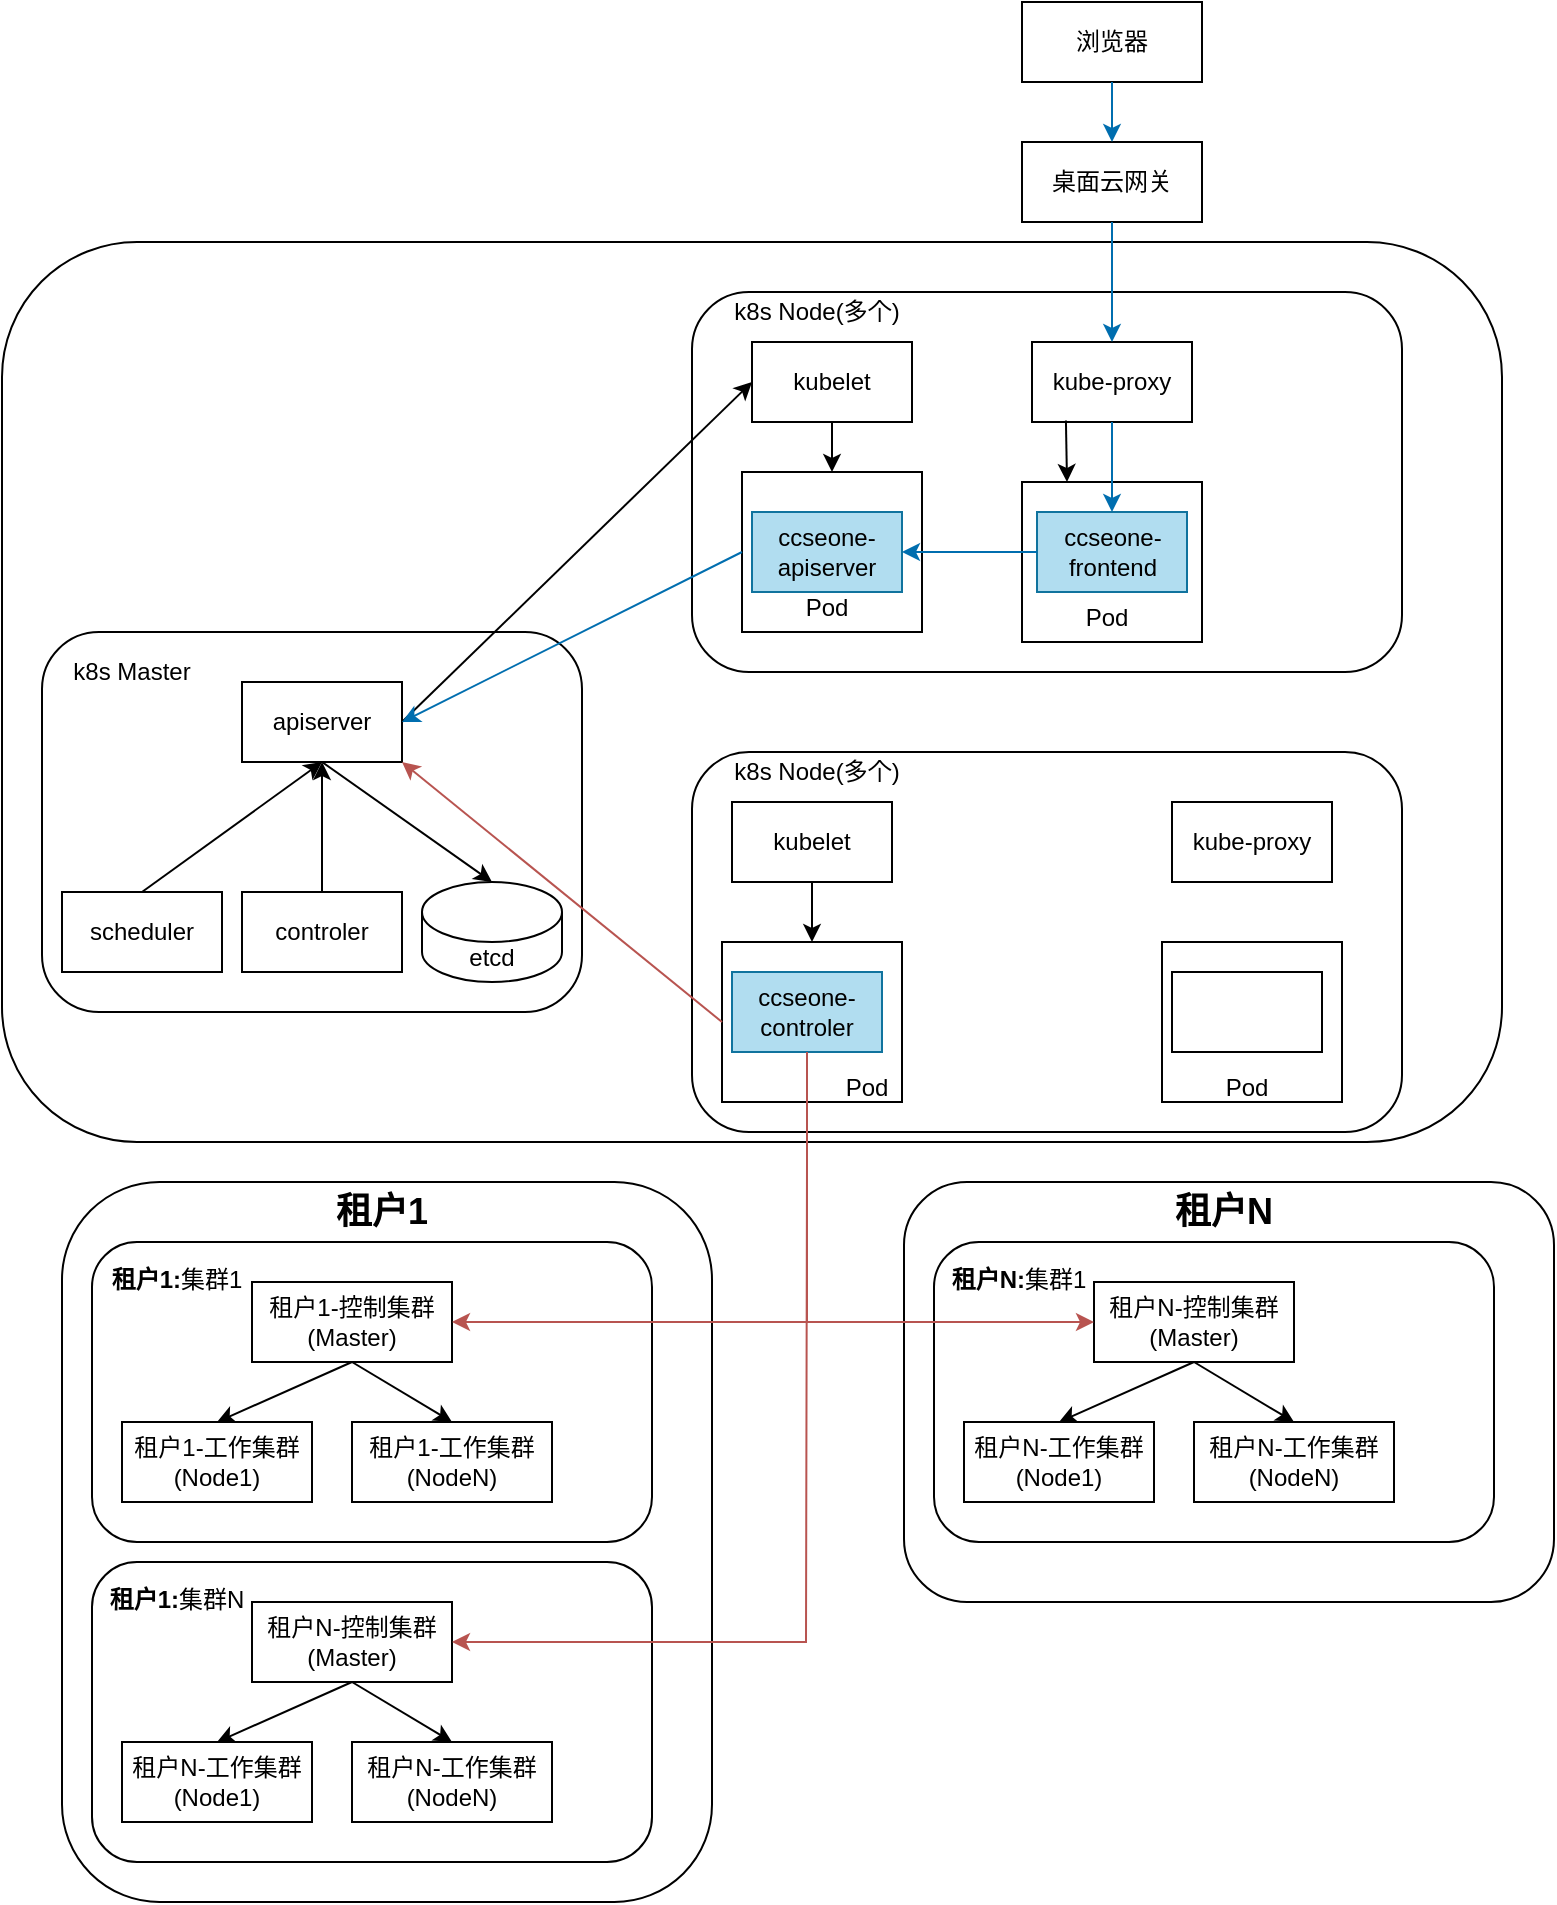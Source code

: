 <mxfile version="21.2.9" type="github">
  <diagram name="第 1 页" id="EIDiARR_dXdDSFOwPV3g">
    <mxGraphModel dx="1593" dy="884" grid="1" gridSize="10" guides="1" tooltips="1" connect="1" arrows="1" fold="1" page="1" pageScale="1" pageWidth="827" pageHeight="1169" math="0" shadow="0">
      <root>
        <mxCell id="0" />
        <mxCell id="1" parent="0" />
        <mxCell id="vyqBwXJfIFNPgKrzf0KV-235" value="" style="rounded=1;whiteSpace=wrap;html=1;" vertex="1" parent="1">
          <mxGeometry x="20" y="180" width="750" height="450" as="geometry" />
        </mxCell>
        <mxCell id="vyqBwXJfIFNPgKrzf0KV-17" value="" style="rounded=1;whiteSpace=wrap;html=1;" vertex="1" parent="1">
          <mxGeometry x="365" y="205" width="355" height="190" as="geometry" />
        </mxCell>
        <mxCell id="vyqBwXJfIFNPgKrzf0KV-22" value="k8s Node(多个)" style="text;html=1;strokeColor=none;fillColor=none;align=center;verticalAlign=middle;whiteSpace=wrap;rounded=0;" vertex="1" parent="1">
          <mxGeometry x="385" y="200" width="85" height="30" as="geometry" />
        </mxCell>
        <mxCell id="vyqBwXJfIFNPgKrzf0KV-27" value="kubelet" style="rounded=0;whiteSpace=wrap;html=1;" vertex="1" parent="1">
          <mxGeometry x="395" y="230" width="80" height="40" as="geometry" />
        </mxCell>
        <mxCell id="vyqBwXJfIFNPgKrzf0KV-28" value="kube-proxy" style="rounded=0;whiteSpace=wrap;html=1;" vertex="1" parent="1">
          <mxGeometry x="535" y="230" width="80" height="40" as="geometry" />
        </mxCell>
        <mxCell id="vyqBwXJfIFNPgKrzf0KV-31" value="" style="rounded=0;whiteSpace=wrap;html=1;" vertex="1" parent="1">
          <mxGeometry x="390" y="295" width="90" height="80" as="geometry" />
        </mxCell>
        <mxCell id="vyqBwXJfIFNPgKrzf0KV-32" value="ccseone-apiserver" style="rounded=0;whiteSpace=wrap;html=1;fillColor=#b1ddf0;strokeColor=#10739e;" vertex="1" parent="1">
          <mxGeometry x="395" y="315" width="75" height="40" as="geometry" />
        </mxCell>
        <mxCell id="vyqBwXJfIFNPgKrzf0KV-33" value="Pod" style="text;html=1;strokeColor=none;fillColor=none;align=center;verticalAlign=middle;whiteSpace=wrap;rounded=0;" vertex="1" parent="1">
          <mxGeometry x="400" y="355" width="65" height="15" as="geometry" />
        </mxCell>
        <mxCell id="vyqBwXJfIFNPgKrzf0KV-34" value="" style="rounded=0;whiteSpace=wrap;html=1;" vertex="1" parent="1">
          <mxGeometry x="530" y="300" width="90" height="80" as="geometry" />
        </mxCell>
        <mxCell id="vyqBwXJfIFNPgKrzf0KV-35" value="ccseone-frontend" style="rounded=0;whiteSpace=wrap;html=1;fillColor=#b1ddf0;strokeColor=#10739e;" vertex="1" parent="1">
          <mxGeometry x="537.5" y="315" width="75" height="40" as="geometry" />
        </mxCell>
        <mxCell id="vyqBwXJfIFNPgKrzf0KV-36" value="Pod" style="text;html=1;strokeColor=none;fillColor=none;align=center;verticalAlign=middle;whiteSpace=wrap;rounded=0;" vertex="1" parent="1">
          <mxGeometry x="540" y="360" width="65" height="15" as="geometry" />
        </mxCell>
        <mxCell id="vyqBwXJfIFNPgKrzf0KV-37" value="" style="endArrow=classic;html=1;rounded=0;strokeColor=#006EAF;entryX=1;entryY=0.5;entryDx=0;entryDy=0;" edge="1" parent="1" source="vyqBwXJfIFNPgKrzf0KV-35" target="vyqBwXJfIFNPgKrzf0KV-32">
          <mxGeometry width="50" height="50" relative="1" as="geometry">
            <mxPoint x="590" y="510" as="sourcePoint" />
            <mxPoint x="470" y="330" as="targetPoint" />
          </mxGeometry>
        </mxCell>
        <mxCell id="vyqBwXJfIFNPgKrzf0KV-39" value="" style="endArrow=classic;html=1;rounded=0;exitX=0.5;exitY=1;exitDx=0;exitDy=0;strokeColor=#006EAF;entryX=0.5;entryY=0;entryDx=0;entryDy=0;" edge="1" parent="1" source="vyqBwXJfIFNPgKrzf0KV-28" target="vyqBwXJfIFNPgKrzf0KV-35">
          <mxGeometry width="50" height="50" relative="1" as="geometry">
            <mxPoint x="740" y="450" as="sourcePoint" />
            <mxPoint x="790" y="400" as="targetPoint" />
          </mxGeometry>
        </mxCell>
        <mxCell id="vyqBwXJfIFNPgKrzf0KV-40" value="桌面云网关" style="rounded=0;whiteSpace=wrap;html=1;" vertex="1" parent="1">
          <mxGeometry x="530" y="130" width="90" height="40" as="geometry" />
        </mxCell>
        <mxCell id="vyqBwXJfIFNPgKrzf0KV-42" value="" style="endArrow=classic;html=1;rounded=0;exitX=0.5;exitY=1;exitDx=0;exitDy=0;strokeColor=#006EAF;" edge="1" parent="1" source="vyqBwXJfIFNPgKrzf0KV-40" target="vyqBwXJfIFNPgKrzf0KV-28">
          <mxGeometry width="50" height="50" relative="1" as="geometry">
            <mxPoint x="770" y="160" as="sourcePoint" />
            <mxPoint x="820" y="110" as="targetPoint" />
          </mxGeometry>
        </mxCell>
        <mxCell id="vyqBwXJfIFNPgKrzf0KV-43" value="浏览器" style="rounded=0;whiteSpace=wrap;html=1;" vertex="1" parent="1">
          <mxGeometry x="530" y="60" width="90" height="40" as="geometry" />
        </mxCell>
        <mxCell id="vyqBwXJfIFNPgKrzf0KV-44" value="" style="endArrow=classic;html=1;rounded=0;exitX=0.5;exitY=1;exitDx=0;exitDy=0;strokeColor=#006EAF;" edge="1" parent="1" source="vyqBwXJfIFNPgKrzf0KV-43" target="vyqBwXJfIFNPgKrzf0KV-40">
          <mxGeometry width="50" height="50" relative="1" as="geometry">
            <mxPoint x="710" y="150" as="sourcePoint" />
            <mxPoint x="760" y="100" as="targetPoint" />
          </mxGeometry>
        </mxCell>
        <mxCell id="vyqBwXJfIFNPgKrzf0KV-48" value="" style="endArrow=classic;html=1;rounded=0;" edge="1" parent="1" source="vyqBwXJfIFNPgKrzf0KV-27" target="vyqBwXJfIFNPgKrzf0KV-31">
          <mxGeometry width="50" height="50" relative="1" as="geometry">
            <mxPoint x="100" y="330" as="sourcePoint" />
            <mxPoint x="425" y="300" as="targetPoint" />
          </mxGeometry>
        </mxCell>
        <mxCell id="vyqBwXJfIFNPgKrzf0KV-183" value="" style="group" vertex="1" connectable="0" parent="1">
          <mxGeometry x="50" y="650" width="325" height="360" as="geometry" />
        </mxCell>
        <mxCell id="vyqBwXJfIFNPgKrzf0KV-175" value="" style="rounded=1;whiteSpace=wrap;html=1;" vertex="1" parent="vyqBwXJfIFNPgKrzf0KV-183">
          <mxGeometry width="325" height="360" as="geometry" />
        </mxCell>
        <mxCell id="vyqBwXJfIFNPgKrzf0KV-168" value="" style="rounded=1;whiteSpace=wrap;html=1;" vertex="1" parent="vyqBwXJfIFNPgKrzf0KV-183">
          <mxGeometry x="15" y="30" width="280" height="150" as="geometry" />
        </mxCell>
        <mxCell id="vyqBwXJfIFNPgKrzf0KV-165" value="租户1-控制集群(Master)" style="rounded=0;whiteSpace=wrap;html=1;" vertex="1" parent="vyqBwXJfIFNPgKrzf0KV-183">
          <mxGeometry x="95" y="50" width="100" height="40" as="geometry" />
        </mxCell>
        <mxCell id="vyqBwXJfIFNPgKrzf0KV-166" value="租户1-工作集群(Node1)" style="rounded=0;whiteSpace=wrap;html=1;" vertex="1" parent="vyqBwXJfIFNPgKrzf0KV-183">
          <mxGeometry x="30" y="120" width="95" height="40" as="geometry" />
        </mxCell>
        <mxCell id="vyqBwXJfIFNPgKrzf0KV-167" value="租户1-工作集群(NodeN)" style="rounded=0;whiteSpace=wrap;html=1;" vertex="1" parent="vyqBwXJfIFNPgKrzf0KV-183">
          <mxGeometry x="145" y="120" width="100" height="40" as="geometry" />
        </mxCell>
        <mxCell id="vyqBwXJfIFNPgKrzf0KV-169" value="&lt;b&gt;租户1:&lt;/b&gt;集群1" style="text;html=1;strokeColor=none;fillColor=none;align=center;verticalAlign=middle;whiteSpace=wrap;rounded=0;" vertex="1" parent="vyqBwXJfIFNPgKrzf0KV-183">
          <mxGeometry x="20" y="34" width="75" height="30" as="geometry" />
        </mxCell>
        <mxCell id="vyqBwXJfIFNPgKrzf0KV-177" value="" style="rounded=1;whiteSpace=wrap;html=1;" vertex="1" parent="vyqBwXJfIFNPgKrzf0KV-183">
          <mxGeometry x="15" y="190" width="280" height="150" as="geometry" />
        </mxCell>
        <mxCell id="vyqBwXJfIFNPgKrzf0KV-178" value="租户N-控制集群(Master)" style="rounded=0;whiteSpace=wrap;html=1;" vertex="1" parent="vyqBwXJfIFNPgKrzf0KV-183">
          <mxGeometry x="95" y="210" width="100" height="40" as="geometry" />
        </mxCell>
        <mxCell id="vyqBwXJfIFNPgKrzf0KV-179" value="租户N-工作集群(Node1)" style="rounded=0;whiteSpace=wrap;html=1;" vertex="1" parent="vyqBwXJfIFNPgKrzf0KV-183">
          <mxGeometry x="30" y="280" width="95" height="40" as="geometry" />
        </mxCell>
        <mxCell id="vyqBwXJfIFNPgKrzf0KV-180" value="租户N-工作集群(NodeN)" style="rounded=0;whiteSpace=wrap;html=1;" vertex="1" parent="vyqBwXJfIFNPgKrzf0KV-183">
          <mxGeometry x="145" y="280" width="100" height="40" as="geometry" />
        </mxCell>
        <mxCell id="vyqBwXJfIFNPgKrzf0KV-181" value="&lt;b&gt;租户1:&lt;/b&gt;集群N" style="text;html=1;strokeColor=none;fillColor=none;align=center;verticalAlign=middle;whiteSpace=wrap;rounded=0;" vertex="1" parent="vyqBwXJfIFNPgKrzf0KV-183">
          <mxGeometry x="20" y="194" width="75" height="30" as="geometry" />
        </mxCell>
        <mxCell id="vyqBwXJfIFNPgKrzf0KV-182" value="&lt;b style=&quot;font-size: 18px;&quot;&gt;租户1&lt;/b&gt;" style="text;html=1;strokeColor=none;fillColor=none;align=center;verticalAlign=middle;whiteSpace=wrap;rounded=0;fontSize=18;" vertex="1" parent="vyqBwXJfIFNPgKrzf0KV-183">
          <mxGeometry x="130" width="60" height="30" as="geometry" />
        </mxCell>
        <mxCell id="vyqBwXJfIFNPgKrzf0KV-201" value="" style="endArrow=classic;html=1;rounded=0;exitX=0.5;exitY=1;exitDx=0;exitDy=0;entryX=0.5;entryY=0;entryDx=0;entryDy=0;" edge="1" parent="vyqBwXJfIFNPgKrzf0KV-183" source="vyqBwXJfIFNPgKrzf0KV-165" target="vyqBwXJfIFNPgKrzf0KV-166">
          <mxGeometry width="50" height="50" relative="1" as="geometry">
            <mxPoint x="480" y="370" as="sourcePoint" />
            <mxPoint x="530" y="320" as="targetPoint" />
          </mxGeometry>
        </mxCell>
        <mxCell id="vyqBwXJfIFNPgKrzf0KV-202" value="" style="endArrow=classic;html=1;rounded=0;exitX=0.5;exitY=1;exitDx=0;exitDy=0;entryX=0.5;entryY=0;entryDx=0;entryDy=0;" edge="1" parent="vyqBwXJfIFNPgKrzf0KV-183" source="vyqBwXJfIFNPgKrzf0KV-165" target="vyqBwXJfIFNPgKrzf0KV-167">
          <mxGeometry width="50" height="50" relative="1" as="geometry">
            <mxPoint x="155" y="100" as="sourcePoint" />
            <mxPoint x="88" y="130" as="targetPoint" />
          </mxGeometry>
        </mxCell>
        <mxCell id="vyqBwXJfIFNPgKrzf0KV-203" value="" style="endArrow=classic;html=1;rounded=0;exitX=0.5;exitY=1;exitDx=0;exitDy=0;entryX=0.5;entryY=0;entryDx=0;entryDy=0;" edge="1" parent="vyqBwXJfIFNPgKrzf0KV-183" source="vyqBwXJfIFNPgKrzf0KV-178" target="vyqBwXJfIFNPgKrzf0KV-179">
          <mxGeometry width="50" height="50" relative="1" as="geometry">
            <mxPoint x="155" y="100" as="sourcePoint" />
            <mxPoint x="205" y="130" as="targetPoint" />
          </mxGeometry>
        </mxCell>
        <mxCell id="vyqBwXJfIFNPgKrzf0KV-204" value="" style="endArrow=classic;html=1;rounded=0;exitX=0.5;exitY=1;exitDx=0;exitDy=0;entryX=0.5;entryY=0;entryDx=0;entryDy=0;" edge="1" parent="vyqBwXJfIFNPgKrzf0KV-183" source="vyqBwXJfIFNPgKrzf0KV-178" target="vyqBwXJfIFNPgKrzf0KV-180">
          <mxGeometry width="50" height="50" relative="1" as="geometry">
            <mxPoint x="155" y="260" as="sourcePoint" />
            <mxPoint x="88" y="290" as="targetPoint" />
          </mxGeometry>
        </mxCell>
        <mxCell id="vyqBwXJfIFNPgKrzf0KV-197" value="" style="group" vertex="1" connectable="0" parent="1">
          <mxGeometry x="471" y="650" width="325" height="210" as="geometry" />
        </mxCell>
        <mxCell id="vyqBwXJfIFNPgKrzf0KV-185" value="" style="rounded=1;whiteSpace=wrap;html=1;" vertex="1" parent="vyqBwXJfIFNPgKrzf0KV-197">
          <mxGeometry width="325" height="210" as="geometry" />
        </mxCell>
        <mxCell id="vyqBwXJfIFNPgKrzf0KV-186" value="" style="rounded=1;whiteSpace=wrap;html=1;" vertex="1" parent="vyqBwXJfIFNPgKrzf0KV-197">
          <mxGeometry x="15" y="30" width="280" height="150" as="geometry" />
        </mxCell>
        <mxCell id="vyqBwXJfIFNPgKrzf0KV-187" value="租户N-控制集群(Master)" style="rounded=0;whiteSpace=wrap;html=1;" vertex="1" parent="vyqBwXJfIFNPgKrzf0KV-197">
          <mxGeometry x="95" y="50" width="100" height="40" as="geometry" />
        </mxCell>
        <mxCell id="vyqBwXJfIFNPgKrzf0KV-188" value="租户N-工作集群(Node1)" style="rounded=0;whiteSpace=wrap;html=1;" vertex="1" parent="vyqBwXJfIFNPgKrzf0KV-197">
          <mxGeometry x="30" y="120" width="95" height="40" as="geometry" />
        </mxCell>
        <mxCell id="vyqBwXJfIFNPgKrzf0KV-189" value="租户N-工作集群(NodeN)" style="rounded=0;whiteSpace=wrap;html=1;" vertex="1" parent="vyqBwXJfIFNPgKrzf0KV-197">
          <mxGeometry x="145" y="120" width="100" height="40" as="geometry" />
        </mxCell>
        <mxCell id="vyqBwXJfIFNPgKrzf0KV-190" value="&lt;b&gt;租户N:&lt;/b&gt;集群1" style="text;html=1;strokeColor=none;fillColor=none;align=center;verticalAlign=middle;whiteSpace=wrap;rounded=0;" vertex="1" parent="vyqBwXJfIFNPgKrzf0KV-197">
          <mxGeometry x="20" y="34" width="75" height="30" as="geometry" />
        </mxCell>
        <mxCell id="vyqBwXJfIFNPgKrzf0KV-196" value="&lt;b style=&quot;font-size: 18px;&quot;&gt;租户N&lt;/b&gt;" style="text;html=1;strokeColor=none;fillColor=none;align=center;verticalAlign=middle;whiteSpace=wrap;rounded=0;fontSize=18;" vertex="1" parent="vyqBwXJfIFNPgKrzf0KV-197">
          <mxGeometry x="130" width="60" height="30" as="geometry" />
        </mxCell>
        <mxCell id="vyqBwXJfIFNPgKrzf0KV-205" value="" style="endArrow=classic;html=1;rounded=0;exitX=0.5;exitY=1;exitDx=0;exitDy=0;entryX=0.5;entryY=0;entryDx=0;entryDy=0;" edge="1" parent="vyqBwXJfIFNPgKrzf0KV-197" source="vyqBwXJfIFNPgKrzf0KV-187" target="vyqBwXJfIFNPgKrzf0KV-188">
          <mxGeometry width="50" height="50" relative="1" as="geometry">
            <mxPoint x="190" y="340" as="sourcePoint" />
            <mxPoint x="240" y="290" as="targetPoint" />
          </mxGeometry>
        </mxCell>
        <mxCell id="vyqBwXJfIFNPgKrzf0KV-206" value="" style="endArrow=classic;html=1;rounded=0;exitX=0.5;exitY=1;exitDx=0;exitDy=0;entryX=0.5;entryY=0;entryDx=0;entryDy=0;" edge="1" parent="vyqBwXJfIFNPgKrzf0KV-197" source="vyqBwXJfIFNPgKrzf0KV-187" target="vyqBwXJfIFNPgKrzf0KV-189">
          <mxGeometry width="50" height="50" relative="1" as="geometry">
            <mxPoint x="155" y="100" as="sourcePoint" />
            <mxPoint x="88" y="130" as="targetPoint" />
          </mxGeometry>
        </mxCell>
        <mxCell id="vyqBwXJfIFNPgKrzf0KV-199" value="" style="endArrow=classic;html=1;rounded=0;entryX=1;entryY=0.5;entryDx=0;entryDy=0;edgeStyle=orthogonalEdgeStyle;fillColor=#f8cecc;strokeColor=#b85450;exitX=0.5;exitY=1;exitDx=0;exitDy=0;" edge="1" parent="1" source="vyqBwXJfIFNPgKrzf0KV-212" target="vyqBwXJfIFNPgKrzf0KV-178">
          <mxGeometry width="50" height="50" relative="1" as="geometry">
            <mxPoint x="430" y="640" as="sourcePoint" />
            <mxPoint x="225" y="640" as="targetPoint" />
            <Array as="points">
              <mxPoint x="423" y="640" />
              <mxPoint x="422" y="880" />
            </Array>
          </mxGeometry>
        </mxCell>
        <mxCell id="vyqBwXJfIFNPgKrzf0KV-200" value="" style="endArrow=classic;html=1;rounded=0;entryX=0;entryY=0.5;entryDx=0;entryDy=0;edgeStyle=orthogonalEdgeStyle;fillColor=#f8cecc;strokeColor=#b85450;exitX=0.5;exitY=1;exitDx=0;exitDy=0;" edge="1" parent="1" source="vyqBwXJfIFNPgKrzf0KV-212" target="vyqBwXJfIFNPgKrzf0KV-187">
          <mxGeometry width="50" height="50" relative="1" as="geometry">
            <mxPoint x="423" y="710" as="sourcePoint" />
            <mxPoint x="225" y="940" as="targetPoint" />
            <Array as="points">
              <mxPoint x="423" y="720" />
            </Array>
          </mxGeometry>
        </mxCell>
        <mxCell id="vyqBwXJfIFNPgKrzf0KV-207" value="" style="rounded=1;whiteSpace=wrap;html=1;" vertex="1" parent="1">
          <mxGeometry x="365" y="435" width="355" height="190" as="geometry" />
        </mxCell>
        <mxCell id="vyqBwXJfIFNPgKrzf0KV-208" value="k8s Node(多个)" style="text;html=1;strokeColor=none;fillColor=none;align=center;verticalAlign=middle;whiteSpace=wrap;rounded=0;" vertex="1" parent="1">
          <mxGeometry x="385" y="430" width="85" height="30" as="geometry" />
        </mxCell>
        <mxCell id="vyqBwXJfIFNPgKrzf0KV-209" value="kubelet" style="rounded=0;whiteSpace=wrap;html=1;" vertex="1" parent="1">
          <mxGeometry x="385" y="460" width="80" height="40" as="geometry" />
        </mxCell>
        <mxCell id="vyqBwXJfIFNPgKrzf0KV-210" value="kube-proxy" style="rounded=0;whiteSpace=wrap;html=1;" vertex="1" parent="1">
          <mxGeometry x="605" y="460" width="80" height="40" as="geometry" />
        </mxCell>
        <mxCell id="vyqBwXJfIFNPgKrzf0KV-211" value="" style="rounded=0;whiteSpace=wrap;html=1;" vertex="1" parent="1">
          <mxGeometry x="380" y="530" width="90" height="80" as="geometry" />
        </mxCell>
        <mxCell id="vyqBwXJfIFNPgKrzf0KV-212" value="ccseone-controler" style="rounded=0;whiteSpace=wrap;html=1;fillColor=#b1ddf0;strokeColor=#10739e;" vertex="1" parent="1">
          <mxGeometry x="385" y="545" width="75" height="40" as="geometry" />
        </mxCell>
        <mxCell id="vyqBwXJfIFNPgKrzf0KV-213" value="Pod" style="text;html=1;strokeColor=none;fillColor=none;align=center;verticalAlign=middle;whiteSpace=wrap;rounded=0;" vertex="1" parent="1">
          <mxGeometry x="420" y="595" width="65" height="15" as="geometry" />
        </mxCell>
        <mxCell id="vyqBwXJfIFNPgKrzf0KV-227" value="" style="endArrow=classic;html=1;rounded=0;exitX=0.212;exitY=0.982;exitDx=0;exitDy=0;entryX=0.25;entryY=0;entryDx=0;entryDy=0;exitPerimeter=0;" edge="1" parent="1" source="vyqBwXJfIFNPgKrzf0KV-28" target="vyqBwXJfIFNPgKrzf0KV-34">
          <mxGeometry width="50" height="50" relative="1" as="geometry">
            <mxPoint x="375" y="280" as="sourcePoint" />
            <mxPoint x="375" y="305" as="targetPoint" />
          </mxGeometry>
        </mxCell>
        <mxCell id="vyqBwXJfIFNPgKrzf0KV-228" value="" style="group" vertex="1" connectable="0" parent="1">
          <mxGeometry x="40" y="375" width="750" height="260" as="geometry" />
        </mxCell>
        <mxCell id="vyqBwXJfIFNPgKrzf0KV-7" value="" style="rounded=1;whiteSpace=wrap;html=1;" vertex="1" parent="vyqBwXJfIFNPgKrzf0KV-228">
          <mxGeometry width="270" height="190" as="geometry" />
        </mxCell>
        <mxCell id="vyqBwXJfIFNPgKrzf0KV-10" value="etcd" style="shape=cylinder3;whiteSpace=wrap;html=1;boundedLbl=1;backgroundOutline=1;size=15;" vertex="1" parent="vyqBwXJfIFNPgKrzf0KV-228">
          <mxGeometry x="190" y="125" width="70" height="50" as="geometry" />
        </mxCell>
        <mxCell id="vyqBwXJfIFNPgKrzf0KV-12" value="apiserver" style="rounded=0;whiteSpace=wrap;html=1;" vertex="1" parent="vyqBwXJfIFNPgKrzf0KV-228">
          <mxGeometry x="100" y="25" width="80" height="40" as="geometry" />
        </mxCell>
        <mxCell id="vyqBwXJfIFNPgKrzf0KV-14" value="scheduler" style="rounded=0;whiteSpace=wrap;html=1;" vertex="1" parent="vyqBwXJfIFNPgKrzf0KV-228">
          <mxGeometry x="10" y="130" width="80" height="40" as="geometry" />
        </mxCell>
        <mxCell id="vyqBwXJfIFNPgKrzf0KV-15" value="controler" style="rounded=0;whiteSpace=wrap;html=1;" vertex="1" parent="vyqBwXJfIFNPgKrzf0KV-228">
          <mxGeometry x="100" y="130" width="80" height="40" as="geometry" />
        </mxCell>
        <mxCell id="vyqBwXJfIFNPgKrzf0KV-16" value="k8s Master" style="text;html=1;strokeColor=none;fillColor=none;align=center;verticalAlign=middle;whiteSpace=wrap;rounded=0;" vertex="1" parent="vyqBwXJfIFNPgKrzf0KV-228">
          <mxGeometry x="10" y="5" width="70" height="30" as="geometry" />
        </mxCell>
        <mxCell id="vyqBwXJfIFNPgKrzf0KV-23" value="" style="endArrow=classic;html=1;rounded=0;entryX=0.5;entryY=1;entryDx=0;entryDy=0;exitX=0.5;exitY=0;exitDx=0;exitDy=0;" edge="1" parent="vyqBwXJfIFNPgKrzf0KV-228" source="vyqBwXJfIFNPgKrzf0KV-14" target="vyqBwXJfIFNPgKrzf0KV-12">
          <mxGeometry width="50" height="50" relative="1" as="geometry">
            <mxPoint x="-210" y="185" as="sourcePoint" />
            <mxPoint x="-160" y="135" as="targetPoint" />
          </mxGeometry>
        </mxCell>
        <mxCell id="vyqBwXJfIFNPgKrzf0KV-24" value="" style="endArrow=classic;html=1;rounded=0;entryX=0.5;entryY=1;entryDx=0;entryDy=0;exitX=0.5;exitY=0;exitDx=0;exitDy=0;" edge="1" parent="vyqBwXJfIFNPgKrzf0KV-228" source="vyqBwXJfIFNPgKrzf0KV-15" target="vyqBwXJfIFNPgKrzf0KV-12">
          <mxGeometry width="50" height="50" relative="1" as="geometry">
            <mxPoint x="200" y="315" as="sourcePoint" />
            <mxPoint x="250" y="265" as="targetPoint" />
          </mxGeometry>
        </mxCell>
        <mxCell id="vyqBwXJfIFNPgKrzf0KV-25" value="" style="endArrow=classic;html=1;rounded=0;exitX=0.5;exitY=1;exitDx=0;exitDy=0;entryX=0.5;entryY=0;entryDx=0;entryDy=0;entryPerimeter=0;" edge="1" parent="vyqBwXJfIFNPgKrzf0KV-228" source="vyqBwXJfIFNPgKrzf0KV-12" target="vyqBwXJfIFNPgKrzf0KV-10">
          <mxGeometry width="50" height="50" relative="1" as="geometry">
            <mxPoint x="250" y="-15" as="sourcePoint" />
            <mxPoint x="300" y="-65" as="targetPoint" />
          </mxGeometry>
        </mxCell>
        <mxCell id="vyqBwXJfIFNPgKrzf0KV-38" value="" style="endArrow=classic;html=1;rounded=0;exitX=1;exitY=0.5;exitDx=0;exitDy=0;entryX=0;entryY=0.5;entryDx=0;entryDy=0;" edge="1" parent="1" source="vyqBwXJfIFNPgKrzf0KV-12" target="vyqBwXJfIFNPgKrzf0KV-27">
          <mxGeometry width="50" height="50" relative="1" as="geometry">
            <mxPoint x="390" y="480" as="sourcePoint" />
            <mxPoint x="440" y="430" as="targetPoint" />
          </mxGeometry>
        </mxCell>
        <mxCell id="vyqBwXJfIFNPgKrzf0KV-46" value="" style="endArrow=classic;html=1;rounded=0;entryX=1;entryY=0.5;entryDx=0;entryDy=0;exitX=0;exitY=0.5;exitDx=0;exitDy=0;strokeColor=#006EAF;fillColor=#f8cecc;gradientColor=#ea6b66;" edge="1" parent="1" source="vyqBwXJfIFNPgKrzf0KV-31" target="vyqBwXJfIFNPgKrzf0KV-12">
          <mxGeometry width="50" height="50" relative="1" as="geometry">
            <mxPoint x="385" y="335" as="sourcePoint" />
            <mxPoint x="470" y="480" as="targetPoint" />
          </mxGeometry>
        </mxCell>
        <mxCell id="vyqBwXJfIFNPgKrzf0KV-229" value="" style="endArrow=classic;html=1;rounded=0;entryX=1;entryY=1;entryDx=0;entryDy=0;exitX=0;exitY=0.5;exitDx=0;exitDy=0;fillColor=#f8cecc;strokeColor=#b85450;" edge="1" parent="1" source="vyqBwXJfIFNPgKrzf0KV-211" target="vyqBwXJfIFNPgKrzf0KV-12">
          <mxGeometry width="50" height="50" relative="1" as="geometry">
            <mxPoint x="300" y="640" as="sourcePoint" />
            <mxPoint x="350" y="590" as="targetPoint" />
          </mxGeometry>
        </mxCell>
        <mxCell id="vyqBwXJfIFNPgKrzf0KV-230" value="" style="endArrow=classic;html=1;rounded=0;exitX=0.5;exitY=1;exitDx=0;exitDy=0;" edge="1" parent="1" source="vyqBwXJfIFNPgKrzf0KV-209" target="vyqBwXJfIFNPgKrzf0KV-211">
          <mxGeometry width="50" height="50" relative="1" as="geometry">
            <mxPoint x="500" y="730" as="sourcePoint" />
            <mxPoint x="550" y="680" as="targetPoint" />
          </mxGeometry>
        </mxCell>
        <mxCell id="vyqBwXJfIFNPgKrzf0KV-231" value="" style="rounded=0;whiteSpace=wrap;html=1;" vertex="1" parent="1">
          <mxGeometry x="600" y="530" width="90" height="80" as="geometry" />
        </mxCell>
        <mxCell id="vyqBwXJfIFNPgKrzf0KV-233" value="Pod" style="text;html=1;strokeColor=none;fillColor=none;align=center;verticalAlign=middle;whiteSpace=wrap;rounded=0;" vertex="1" parent="1">
          <mxGeometry x="610" y="595" width="65" height="15" as="geometry" />
        </mxCell>
        <mxCell id="vyqBwXJfIFNPgKrzf0KV-234" value="" style="rounded=0;whiteSpace=wrap;html=1;" vertex="1" parent="1">
          <mxGeometry x="605" y="545" width="75" height="40" as="geometry" />
        </mxCell>
        <mxCell id="vyqBwXJfIFNPgKrzf0KV-198" value="" style="endArrow=classic;html=1;rounded=0;entryX=1;entryY=0.5;entryDx=0;entryDy=0;edgeStyle=orthogonalEdgeStyle;fillColor=#f8cecc;strokeColor=#b85450;exitX=0.5;exitY=1;exitDx=0;exitDy=0;" edge="1" parent="1" source="vyqBwXJfIFNPgKrzf0KV-212" target="vyqBwXJfIFNPgKrzf0KV-165">
          <mxGeometry width="50" height="50" relative="1" as="geometry">
            <mxPoint x="422" y="690" as="sourcePoint" />
            <mxPoint x="910" y="690" as="targetPoint" />
            <Array as="points">
              <mxPoint x="423" y="720" />
            </Array>
          </mxGeometry>
        </mxCell>
      </root>
    </mxGraphModel>
  </diagram>
</mxfile>
